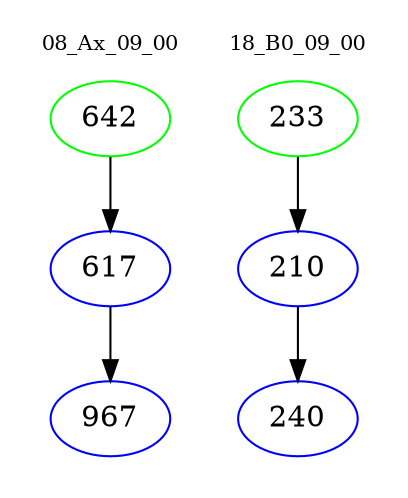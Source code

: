 digraph{
subgraph cluster_0 {
color = white
label = "08_Ax_09_00";
fontsize=10;
T0_642 [label="642", color="green"]
T0_642 -> T0_617 [color="black"]
T0_617 [label="617", color="blue"]
T0_617 -> T0_967 [color="black"]
T0_967 [label="967", color="blue"]
}
subgraph cluster_1 {
color = white
label = "18_B0_09_00";
fontsize=10;
T1_233 [label="233", color="green"]
T1_233 -> T1_210 [color="black"]
T1_210 [label="210", color="blue"]
T1_210 -> T1_240 [color="black"]
T1_240 [label="240", color="blue"]
}
}
